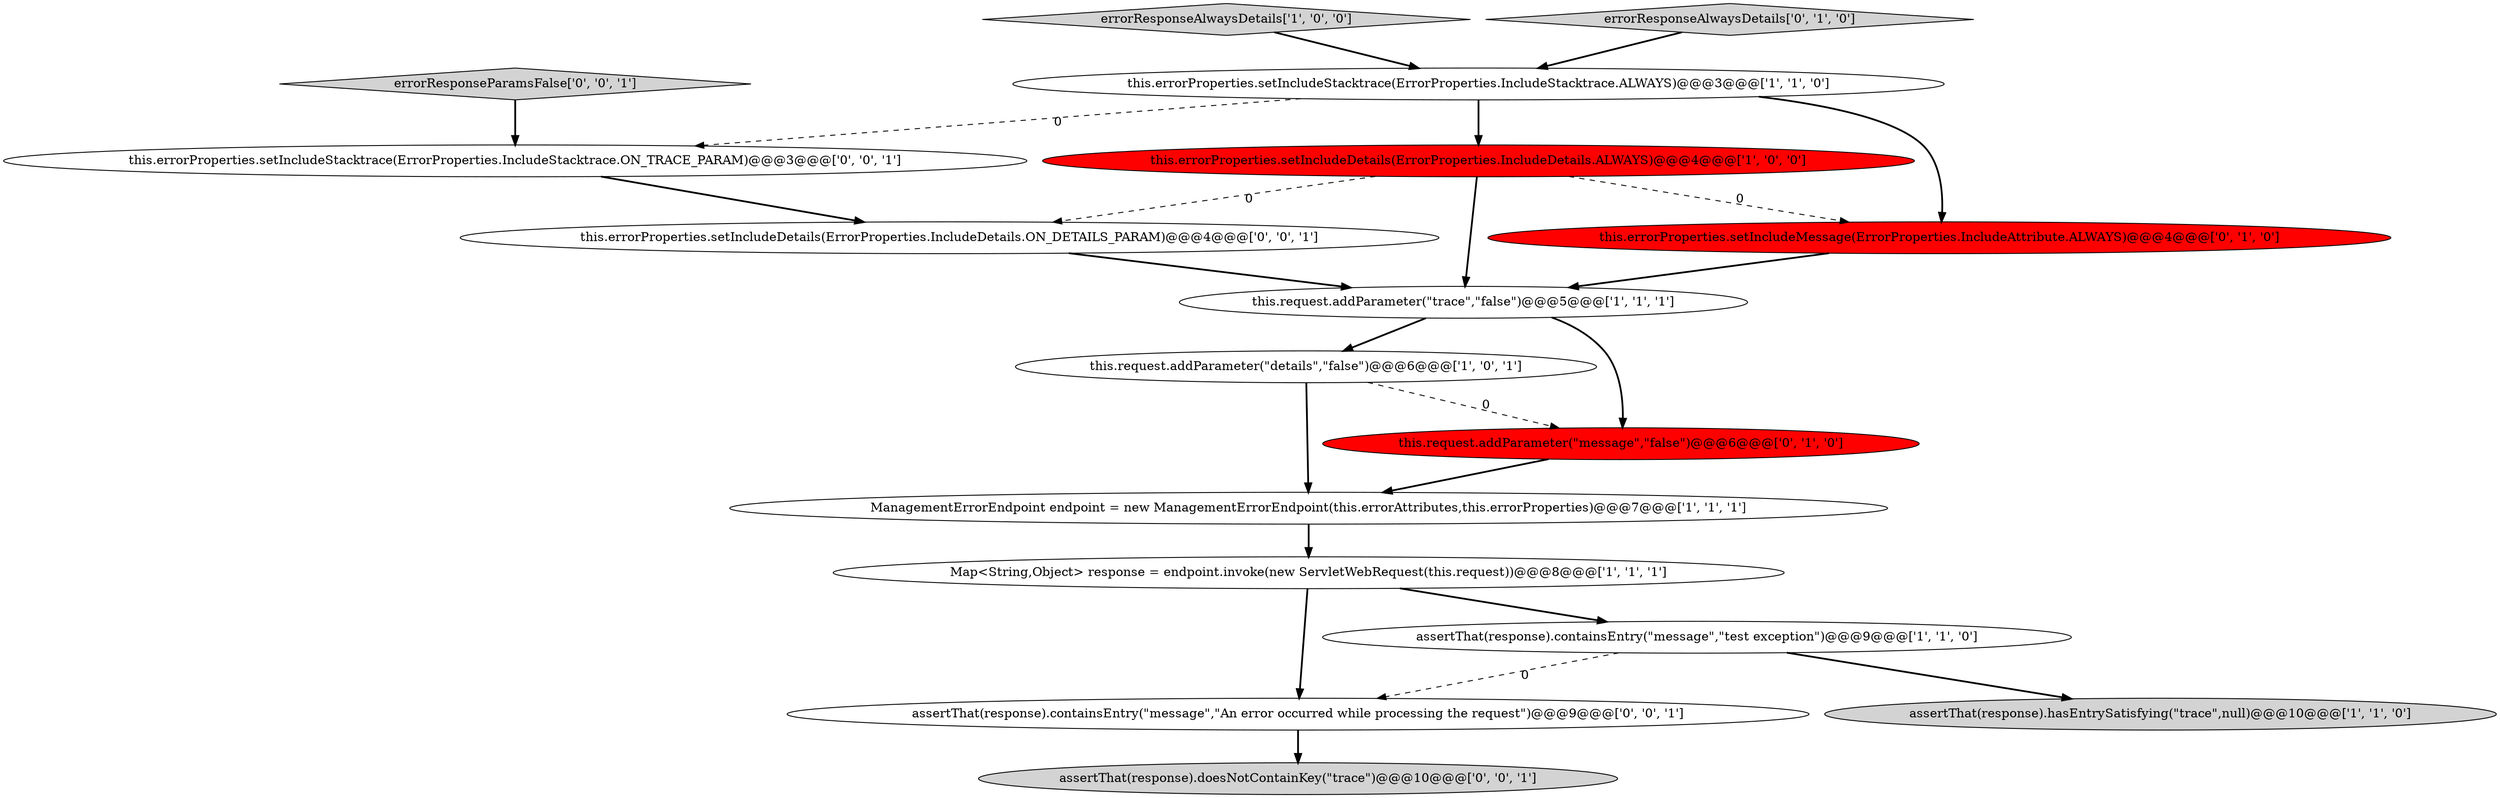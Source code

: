 digraph {
5 [style = filled, label = "errorResponseAlwaysDetails['1', '0', '0']", fillcolor = lightgray, shape = diamond image = "AAA0AAABBB1BBB"];
0 [style = filled, label = "this.errorProperties.setIncludeStacktrace(ErrorProperties.IncludeStacktrace.ALWAYS)@@@3@@@['1', '1', '0']", fillcolor = white, shape = ellipse image = "AAA0AAABBB1BBB"];
6 [style = filled, label = "this.request.addParameter(\"details\",\"false\")@@@6@@@['1', '0', '1']", fillcolor = white, shape = ellipse image = "AAA0AAABBB1BBB"];
9 [style = filled, label = "this.errorProperties.setIncludeMessage(ErrorProperties.IncludeAttribute.ALWAYS)@@@4@@@['0', '1', '0']", fillcolor = red, shape = ellipse image = "AAA1AAABBB2BBB"];
12 [style = filled, label = "this.errorProperties.setIncludeDetails(ErrorProperties.IncludeDetails.ON_DETAILS_PARAM)@@@4@@@['0', '0', '1']", fillcolor = white, shape = ellipse image = "AAA0AAABBB3BBB"];
15 [style = filled, label = "errorResponseParamsFalse['0', '0', '1']", fillcolor = lightgray, shape = diamond image = "AAA0AAABBB3BBB"];
16 [style = filled, label = "this.errorProperties.setIncludeStacktrace(ErrorProperties.IncludeStacktrace.ON_TRACE_PARAM)@@@3@@@['0', '0', '1']", fillcolor = white, shape = ellipse image = "AAA0AAABBB3BBB"];
11 [style = filled, label = "errorResponseAlwaysDetails['0', '1', '0']", fillcolor = lightgray, shape = diamond image = "AAA0AAABBB2BBB"];
13 [style = filled, label = "assertThat(response).containsEntry(\"message\",\"An error occurred while processing the request\")@@@9@@@['0', '0', '1']", fillcolor = white, shape = ellipse image = "AAA0AAABBB3BBB"];
1 [style = filled, label = "Map<String,Object> response = endpoint.invoke(new ServletWebRequest(this.request))@@@8@@@['1', '1', '1']", fillcolor = white, shape = ellipse image = "AAA0AAABBB1BBB"];
3 [style = filled, label = "ManagementErrorEndpoint endpoint = new ManagementErrorEndpoint(this.errorAttributes,this.errorProperties)@@@7@@@['1', '1', '1']", fillcolor = white, shape = ellipse image = "AAA0AAABBB1BBB"];
7 [style = filled, label = "assertThat(response).hasEntrySatisfying(\"trace\",null)@@@10@@@['1', '1', '0']", fillcolor = lightgray, shape = ellipse image = "AAA0AAABBB1BBB"];
2 [style = filled, label = "this.request.addParameter(\"trace\",\"false\")@@@5@@@['1', '1', '1']", fillcolor = white, shape = ellipse image = "AAA0AAABBB1BBB"];
14 [style = filled, label = "assertThat(response).doesNotContainKey(\"trace\")@@@10@@@['0', '0', '1']", fillcolor = lightgray, shape = ellipse image = "AAA0AAABBB3BBB"];
8 [style = filled, label = "this.errorProperties.setIncludeDetails(ErrorProperties.IncludeDetails.ALWAYS)@@@4@@@['1', '0', '0']", fillcolor = red, shape = ellipse image = "AAA1AAABBB1BBB"];
4 [style = filled, label = "assertThat(response).containsEntry(\"message\",\"test exception\")@@@9@@@['1', '1', '0']", fillcolor = white, shape = ellipse image = "AAA0AAABBB1BBB"];
10 [style = filled, label = "this.request.addParameter(\"message\",\"false\")@@@6@@@['0', '1', '0']", fillcolor = red, shape = ellipse image = "AAA1AAABBB2BBB"];
6->3 [style = bold, label=""];
1->4 [style = bold, label=""];
0->9 [style = bold, label=""];
3->1 [style = bold, label=""];
9->2 [style = bold, label=""];
2->6 [style = bold, label=""];
0->16 [style = dashed, label="0"];
10->3 [style = bold, label=""];
8->12 [style = dashed, label="0"];
2->10 [style = bold, label=""];
15->16 [style = bold, label=""];
1->13 [style = bold, label=""];
4->7 [style = bold, label=""];
6->10 [style = dashed, label="0"];
8->9 [style = dashed, label="0"];
12->2 [style = bold, label=""];
11->0 [style = bold, label=""];
8->2 [style = bold, label=""];
5->0 [style = bold, label=""];
0->8 [style = bold, label=""];
4->13 [style = dashed, label="0"];
16->12 [style = bold, label=""];
13->14 [style = bold, label=""];
}
